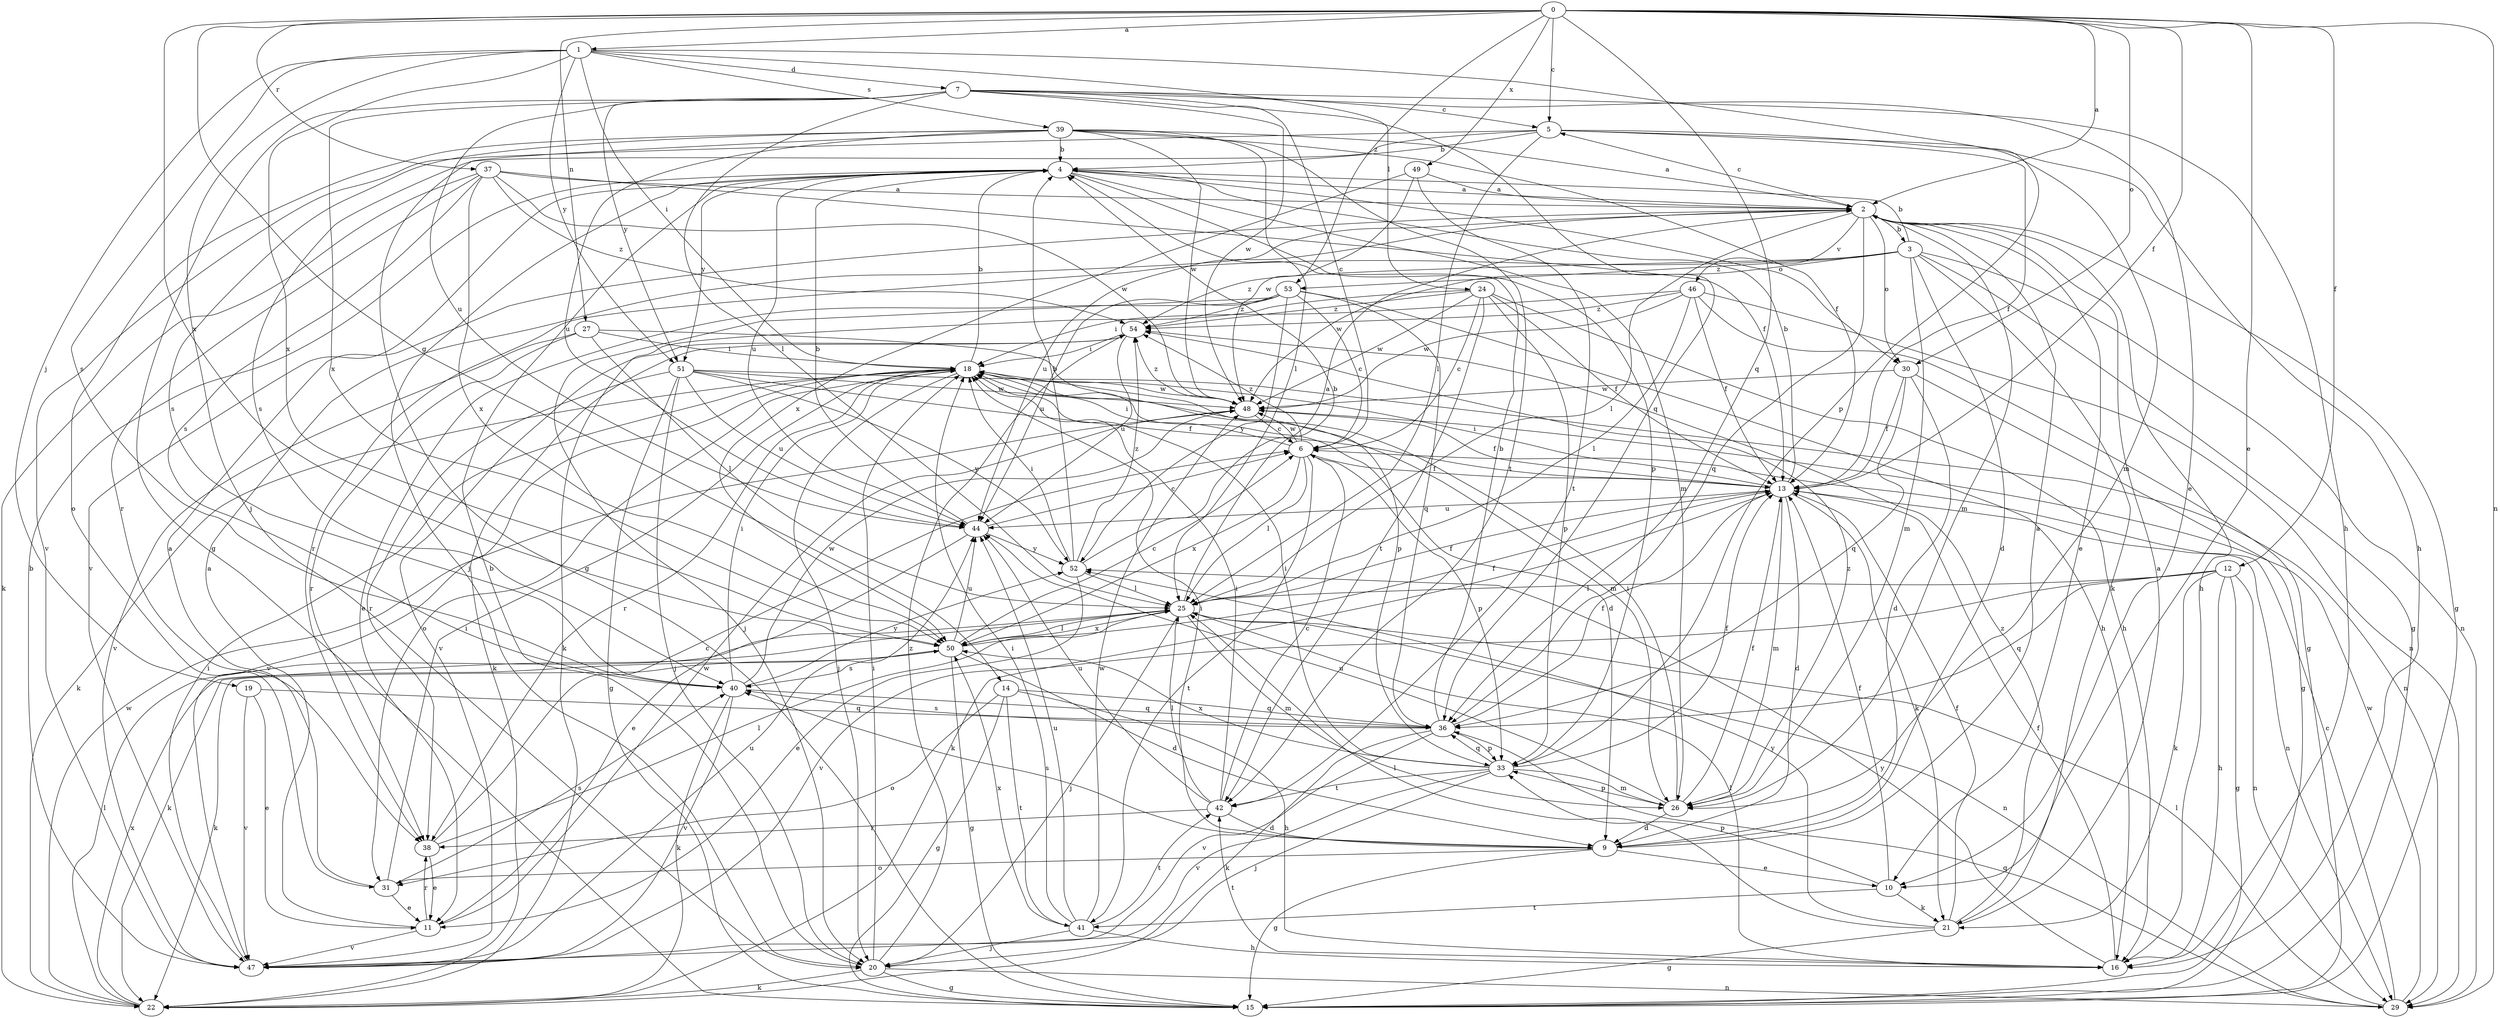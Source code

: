 strict digraph  {
0;
1;
2;
3;
4;
5;
6;
7;
9;
10;
11;
12;
13;
14;
15;
16;
18;
19;
20;
21;
22;
24;
25;
26;
27;
29;
30;
31;
33;
36;
37;
38;
39;
40;
41;
42;
44;
46;
47;
48;
49;
50;
51;
52;
53;
54;
0 -> 1  [label=a];
0 -> 2  [label=a];
0 -> 5  [label=c];
0 -> 10  [label=e];
0 -> 12  [label=f];
0 -> 13  [label=f];
0 -> 14  [label=g];
0 -> 27  [label=n];
0 -> 29  [label=n];
0 -> 30  [label=o];
0 -> 36  [label=q];
0 -> 37  [label=r];
0 -> 49  [label=x];
0 -> 50  [label=x];
0 -> 53  [label=z];
1 -> 7  [label=d];
1 -> 18  [label=i];
1 -> 19  [label=j];
1 -> 20  [label=j];
1 -> 24  [label=l];
1 -> 33  [label=p];
1 -> 39  [label=s];
1 -> 40  [label=s];
1 -> 50  [label=x];
1 -> 51  [label=y];
2 -> 3  [label=b];
2 -> 5  [label=c];
2 -> 10  [label=e];
2 -> 15  [label=g];
2 -> 16  [label=h];
2 -> 25  [label=l];
2 -> 26  [label=m];
2 -> 30  [label=o];
2 -> 36  [label=q];
2 -> 44  [label=u];
2 -> 46  [label=v];
3 -> 4  [label=b];
3 -> 9  [label=d];
3 -> 15  [label=g];
3 -> 21  [label=k];
3 -> 26  [label=m];
3 -> 29  [label=n];
3 -> 38  [label=r];
3 -> 48  [label=w];
3 -> 53  [label=z];
3 -> 54  [label=z];
4 -> 2  [label=a];
4 -> 20  [label=j];
4 -> 26  [label=m];
4 -> 30  [label=o];
4 -> 33  [label=p];
4 -> 44  [label=u];
4 -> 47  [label=v];
4 -> 51  [label=y];
5 -> 4  [label=b];
5 -> 13  [label=f];
5 -> 16  [label=h];
5 -> 25  [label=l];
5 -> 26  [label=m];
5 -> 40  [label=s];
5 -> 47  [label=v];
6 -> 13  [label=f];
6 -> 18  [label=i];
6 -> 25  [label=l];
6 -> 33  [label=p];
6 -> 41  [label=t];
6 -> 48  [label=w];
6 -> 50  [label=x];
6 -> 54  [label=z];
7 -> 5  [label=c];
7 -> 6  [label=c];
7 -> 10  [label=e];
7 -> 15  [label=g];
7 -> 16  [label=h];
7 -> 25  [label=l];
7 -> 36  [label=q];
7 -> 44  [label=u];
7 -> 48  [label=w];
7 -> 50  [label=x];
7 -> 51  [label=y];
9 -> 2  [label=a];
9 -> 10  [label=e];
9 -> 15  [label=g];
9 -> 18  [label=i];
9 -> 31  [label=o];
9 -> 40  [label=s];
10 -> 13  [label=f];
10 -> 21  [label=k];
10 -> 33  [label=p];
10 -> 41  [label=t];
11 -> 2  [label=a];
11 -> 38  [label=r];
11 -> 47  [label=v];
11 -> 48  [label=w];
12 -> 15  [label=g];
12 -> 16  [label=h];
12 -> 21  [label=k];
12 -> 25  [label=l];
12 -> 29  [label=n];
12 -> 36  [label=q];
12 -> 47  [label=v];
13 -> 4  [label=b];
13 -> 9  [label=d];
13 -> 18  [label=i];
13 -> 21  [label=k];
13 -> 22  [label=k];
13 -> 26  [label=m];
13 -> 29  [label=n];
13 -> 44  [label=u];
14 -> 15  [label=g];
14 -> 16  [label=h];
14 -> 31  [label=o];
14 -> 36  [label=q];
14 -> 41  [label=t];
16 -> 13  [label=f];
16 -> 25  [label=l];
16 -> 42  [label=t];
16 -> 52  [label=y];
18 -> 4  [label=b];
18 -> 9  [label=d];
18 -> 20  [label=j];
18 -> 22  [label=k];
18 -> 26  [label=m];
18 -> 31  [label=o];
18 -> 38  [label=r];
18 -> 47  [label=v];
18 -> 48  [label=w];
19 -> 11  [label=e];
19 -> 36  [label=q];
19 -> 47  [label=v];
20 -> 4  [label=b];
20 -> 15  [label=g];
20 -> 18  [label=i];
20 -> 22  [label=k];
20 -> 29  [label=n];
20 -> 54  [label=z];
21 -> 2  [label=a];
21 -> 13  [label=f];
21 -> 15  [label=g];
21 -> 25  [label=l];
21 -> 52  [label=y];
21 -> 54  [label=z];
22 -> 25  [label=l];
22 -> 48  [label=w];
22 -> 50  [label=x];
24 -> 6  [label=c];
24 -> 13  [label=f];
24 -> 16  [label=h];
24 -> 22  [label=k];
24 -> 33  [label=p];
24 -> 42  [label=t];
24 -> 48  [label=w];
24 -> 54  [label=z];
25 -> 4  [label=b];
25 -> 13  [label=f];
25 -> 20  [label=j];
25 -> 22  [label=k];
25 -> 26  [label=m];
25 -> 29  [label=n];
25 -> 50  [label=x];
26 -> 9  [label=d];
26 -> 13  [label=f];
26 -> 18  [label=i];
26 -> 33  [label=p];
26 -> 44  [label=u];
26 -> 54  [label=z];
27 -> 18  [label=i];
27 -> 25  [label=l];
27 -> 33  [label=p];
27 -> 38  [label=r];
27 -> 47  [label=v];
29 -> 6  [label=c];
29 -> 25  [label=l];
29 -> 36  [label=q];
29 -> 48  [label=w];
30 -> 9  [label=d];
30 -> 13  [label=f];
30 -> 15  [label=g];
30 -> 36  [label=q];
30 -> 48  [label=w];
31 -> 2  [label=a];
31 -> 11  [label=e];
31 -> 18  [label=i];
31 -> 40  [label=s];
33 -> 13  [label=f];
33 -> 18  [label=i];
33 -> 20  [label=j];
33 -> 26  [label=m];
33 -> 36  [label=q];
33 -> 42  [label=t];
33 -> 47  [label=v];
33 -> 50  [label=x];
36 -> 4  [label=b];
36 -> 13  [label=f];
36 -> 22  [label=k];
36 -> 33  [label=p];
36 -> 40  [label=s];
36 -> 47  [label=v];
37 -> 2  [label=a];
37 -> 13  [label=f];
37 -> 22  [label=k];
37 -> 38  [label=r];
37 -> 40  [label=s];
37 -> 48  [label=w];
37 -> 50  [label=x];
37 -> 54  [label=z];
38 -> 6  [label=c];
38 -> 11  [label=e];
38 -> 25  [label=l];
39 -> 2  [label=a];
39 -> 4  [label=b];
39 -> 13  [label=f];
39 -> 15  [label=g];
39 -> 25  [label=l];
39 -> 31  [label=o];
39 -> 40  [label=s];
39 -> 42  [label=t];
39 -> 44  [label=u];
39 -> 48  [label=w];
40 -> 18  [label=i];
40 -> 22  [label=k];
40 -> 36  [label=q];
40 -> 47  [label=v];
40 -> 48  [label=w];
40 -> 52  [label=y];
41 -> 16  [label=h];
41 -> 18  [label=i];
41 -> 20  [label=j];
41 -> 42  [label=t];
41 -> 44  [label=u];
41 -> 48  [label=w];
41 -> 50  [label=x];
42 -> 6  [label=c];
42 -> 9  [label=d];
42 -> 18  [label=i];
42 -> 25  [label=l];
42 -> 38  [label=r];
42 -> 44  [label=u];
44 -> 4  [label=b];
44 -> 6  [label=c];
44 -> 11  [label=e];
44 -> 52  [label=y];
46 -> 13  [label=f];
46 -> 15  [label=g];
46 -> 18  [label=i];
46 -> 25  [label=l];
46 -> 29  [label=n];
46 -> 48  [label=w];
46 -> 54  [label=z];
47 -> 4  [label=b];
47 -> 18  [label=i];
47 -> 44  [label=u];
48 -> 6  [label=c];
48 -> 13  [label=f];
48 -> 54  [label=z];
49 -> 2  [label=a];
49 -> 42  [label=t];
49 -> 48  [label=w];
49 -> 50  [label=x];
50 -> 6  [label=c];
50 -> 9  [label=d];
50 -> 13  [label=f];
50 -> 15  [label=g];
50 -> 22  [label=k];
50 -> 25  [label=l];
50 -> 40  [label=s];
50 -> 44  [label=u];
51 -> 13  [label=f];
51 -> 15  [label=g];
51 -> 20  [label=j];
51 -> 29  [label=n];
51 -> 38  [label=r];
51 -> 44  [label=u];
51 -> 48  [label=w];
51 -> 52  [label=y];
52 -> 2  [label=a];
52 -> 4  [label=b];
52 -> 11  [label=e];
52 -> 18  [label=i];
52 -> 25  [label=l];
52 -> 54  [label=z];
53 -> 6  [label=c];
53 -> 11  [label=e];
53 -> 16  [label=h];
53 -> 20  [label=j];
53 -> 36  [label=q];
53 -> 44  [label=u];
53 -> 52  [label=y];
53 -> 54  [label=z];
54 -> 18  [label=i];
54 -> 22  [label=k];
54 -> 44  [label=u];
54 -> 47  [label=v];
}
